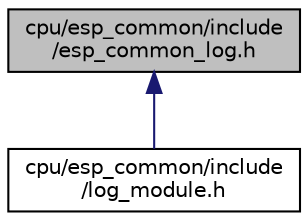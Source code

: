 digraph "cpu/esp_common/include/esp_common_log.h"
{
 // LATEX_PDF_SIZE
  edge [fontname="Helvetica",fontsize="10",labelfontname="Helvetica",labelfontsize="10"];
  node [fontname="Helvetica",fontsize="10",shape=record];
  Node1 [label="cpu/esp_common/include\l/esp_common_log.h",height=0.2,width=0.4,color="black", fillcolor="grey75", style="filled", fontcolor="black",tooltip="Common log macros for ESP SoCs."];
  Node1 -> Node2 [dir="back",color="midnightblue",fontsize="10",style="solid",fontname="Helvetica"];
  Node2 [label="cpu/esp_common/include\l/log_module.h",height=0.2,width=0.4,color="black", fillcolor="white", style="filled",URL="$cpu_2esp__common_2include_2log__module_8h.html",tooltip="Log module to realize consistent log messages for ESP SoCs."];
}
